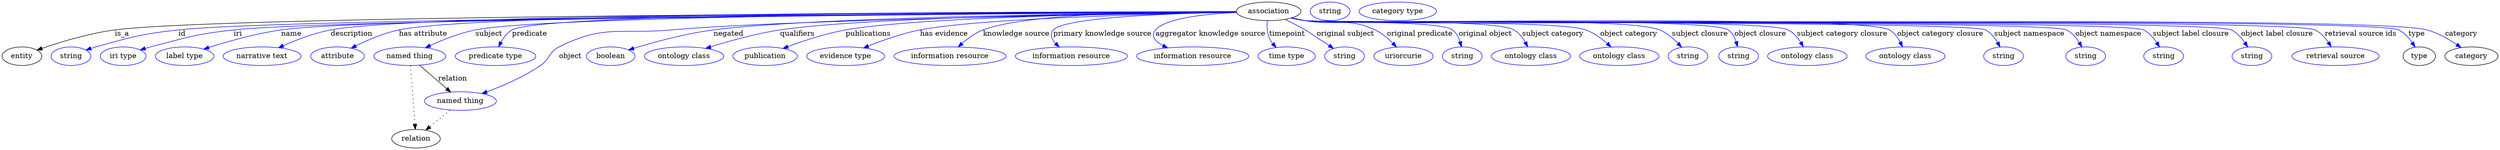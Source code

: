 digraph {
	graph [bb="0,0,4830.7,283"];
	node [label="\N"];
	association	[height=0.5,
		label=association,
		pos="2450.3,265",
		width=1.7332];
	entity	[height=0.5,
		pos="38.347,178",
		width=1.0652];
	association -> entity	[label=is_a,
		lp="232.35,221.5",
		pos="e,67.441,189.82 2387.9,263.88 2049,263.08 438.22,257.82 218.35,229 168.52,222.47 113.08,205.53 77.063,193.17"];
	id	[color=blue,
		height=0.5,
		label=string,
		pos="133.35,178",
		width=1.0652];
	association -> id	[color=blue,
		label=id,
		lp="348.35,221.5",
		pos="e,162.33,189.98 2387.9,263.66 2060.4,261.78 548.87,251.92 341.35,229 269.18,221.03 251.29,215.5 181.35,196 178.24,195.13 175.04,\
194.17 171.84,193.15",
		style=solid];
	iri	[color=blue,
		height=0.5,
		label="iri type",
		pos="234.35,178",
		width=1.2277];
	association -> iri	[color=blue,
		label=iri,
		lp="455.35,221.5",
		pos="e,267.26,190.16 2387.9,263.6 2070.6,261.48 643.79,250.78 447.35,229 375.18,221 357.57,214.45 287.35,196 283.97,195.11 280.5,194.14 \
277.02,193.12",
		style=solid];
	name	[color=blue,
		height=0.5,
		label="label type",
		pos="353.35,178",
		width=1.5707];
	association -> name	[color=blue,
		label=name,
		lp="559.35,221.5",
		pos="e,390.2,191.77 2388,263.76 2079.7,262.47 725.5,255.32 539.35,229 490.87,222.15 437,206.78 399.77,194.87",
		style=solid];
	description	[color=blue,
		height=0.5,
		label="narrative text",
		pos="503.35,178",
		width=2.0943];
	association -> description	[color=blue,
		label=description,
		lp="675.85,221.5",
		pos="e,534.72,194.4 2387.6,264.06 2088,264.18 809.99,262.71 635.35,229 603.66,222.88 569.65,209.83 544.09,198.6",
		style=solid];
	"has attribute"	[color=blue,
		height=0.5,
		label=attribute,
		pos="648.35,178",
		width=1.4443];
	association -> "has attribute"	[color=blue,
		label="has attribute",
		lp="814.35,221.5",
		pos="e,674.81,193.55 2387.9,264.09 2102.4,264.3 927.88,263.1 767.35,229 738.06,222.78 706.94,209.44 683.86,198.1",
		style=solid];
	subject	[color=blue,
		height=0.5,
		label="named thing",
		pos="788.35,178",
		width=1.9318];
	association -> subject	[color=blue,
		label=subject,
		lp="941.35,221.5",
		pos="e,818.47,194.37 2387.7,263.87 2117.7,263.13 1061,258.37 915.35,229 884.89,222.86 852.33,209.9 827.79,198.71",
		style=solid];
	predicate	[color=blue,
		height=0.5,
		label="predicate type",
		pos="954.35,178",
		width=2.1665];
	association -> predicate	[color=blue,
		label=predicate,
		lp="1020.3,221.5",
		pos="e,960.36,196.14 2387.6,264.14 2115.5,264.52 1048.2,263.8 986.35,229 976.92,223.69 969.84,214.33 964.77,205.13",
		style=solid];
	object	[color=blue,
		height=0.5,
		label="named thing",
		pos="886.35,91",
		width=1.9318];
	association -> object	[color=blue,
		label=object,
		lp="1099.3,178",
		pos="e,927.99,105.47 2388.2,263.11 2180.1,259.97 1509.6,248.55 1294.3,229 1197.2,220.17 1164.4,240.02 1077.3,196 1057.2,185.79 1060,172.77 \
1041.3,160 1009.2,138.07 968.92,120.64 937.45,108.92",
		style=solid];
	negated	[color=blue,
		height=0.5,
		label=boolean,
		pos="1177.3,178",
		width=1.2999];
	association -> negated	[color=blue,
		label=negated,
		lp="1404.3,221.5",
		pos="e,1211.9,190.37 2388,263.56 2189.4,261.91 1573.1,254.79 1375.3,229 1321.5,221.98 1261.3,205.49 1221.6,193.36",
		style=solid];
	qualifiers	[color=blue,
		height=0.5,
		label="ontology class",
		pos="1318.3,178",
		width=2.1304];
	association -> qualifiers	[color=blue,
		label=qualifiers,
		lp="1537.8,221.5",
		pos="e,1360.2,193.18 2387.9,263.53 2205.4,261.85 1675.5,254.83 1504.3,229 1458.1,222.01 1406.8,207.72 1369.8,196.19",
		style=solid];
	publications	[color=blue,
		height=0.5,
		label=publication,
		pos="1475.3,178",
		width=1.7332];
	association -> publications	[color=blue,
		label=publications,
		lp="1675.3,221.5",
		pos="e,1510,193.06 2388.1,263.49 2222.9,261.79 1776.4,254.87 1631.3,229 1592.7,222.11 1550.4,208.11 1519.6,196.67",
		style=solid];
	"has evidence"	[color=blue,
		height=0.5,
		label="evidence type",
		pos="1631.3,178",
		width=2.0943];
	association -> "has evidence"	[color=blue,
		label="has evidence",
		lp="1821.8,221.5",
		pos="e,1665.8,194.06 2388.2,263.01 2244.2,260.37 1891.6,251.72 1775.3,229 1740.8,222.26 1703.4,209.05 1675.3,197.9",
		style=solid];
	"knowledge source"	[color=blue,
		height=0.5,
		label="information resource",
		pos="1833.3,178",
		width=3.015];
	association -> "knowledge source"	[color=blue,
		label="knowledge source",
		lp="1961.8,221.5",
		pos="e,1849.2,195.93 2387.5,264.66 2262.1,265.21 1985.4,262.45 1897.3,229 1882.4,223.32 1868.1,212.85 1856.9,202.96",
		style=solid];
	"primary knowledge source"	[color=blue,
		height=0.5,
		label="information resource",
		pos="2068.3,178",
		width=3.015];
	association -> "primary knowledge source"	[color=blue,
		label="primary knowledge source",
		lp="2128.3,221.5",
		pos="e,2045,195.58 2387.9,263.32 2277.4,261.45 2056.8,254.54 2033.3,229 2026,221.04 2030.1,211.47 2037.7,202.85",
		style=solid];
	"aggregator knowledge source"	[color=blue,
		height=0.5,
		label="information resource",
		pos="2303.3,178",
		width=3.015];
	association -> "aggregator knowledge source"	[color=blue,
		label="aggregator knowledge source",
		lp="2337.8,221.5",
		pos="e,2254.9,194.15 2388.4,262.76 2330.9,260.15 2251.2,252.29 2231.3,229 2221.3,217.19 2230.7,206.86 2245.6,198.69",
		style=solid];
	timepoint	[color=blue,
		height=0.5,
		label="time type",
		pos="2485.3,178",
		width=1.5346];
	association -> timepoint	[color=blue,
		label=timepoint,
		lp="2486.3,221.5",
		pos="e,2465.1,194.83 2447.6,246.69 2446.8,236.76 2447.1,224.26 2451.3,214 2453,209.95 2455.4,206.11 2458.2,202.56",
		style=solid];
	"original subject"	[color=blue,
		height=0.5,
		label=string,
		pos="2597.3,178",
		width=1.0652];
	association -> "original subject"	[color=blue,
		label="original subject",
		lp="2599.3,221.5",
		pos="e,2575.9,193.16 2482.2,249.32 2494.6,243.35 2508.8,236.17 2521.3,229 2522.6,228.29 2546.6,212.48 2567.3,198.82",
		style=solid];
	"original predicate"	[color=blue,
		height=0.5,
		label=uriorcurie,
		pos="2711.3,178",
		width=1.5887];
	association -> "original predicate"	[color=blue,
		label="original predicate",
		lp="2742.8,221.5",
		pos="e,2697.8,195.8 2495.9,252.53 2504.7,250.53 2513.8,248.59 2522.3,247 2581.4,236.08 2601.9,254.36 2656.3,229 2669.3,222.98 2681.3,\
212.85 2690.8,203.27",
		style=solid];
	"original object"	[color=blue,
		height=0.5,
		label=string,
		pos="2825.3,178",
		width=1.0652];
	association -> "original object"	[color=blue,
		label="original object",
		lp="2869.8,221.5",
		pos="e,2823.5,196.23 2494.7,252.3 2503.8,250.25 2513.3,248.34 2522.3,247 2553.6,242.35 2780.9,247.77 2806.3,229 2813.8,223.53 2818.3,\
214.8 2821,206.14",
		style=solid];
	"subject category"	[color=blue,
		height=0.5,
		label="ontology class",
		pos="2958.3,178",
		width=2.1304];
	association -> "subject category"	[color=blue,
		label="subject category",
		lp="3000.8,221.5",
		pos="e,2952,196.07 2494.7,252.17 2503.8,250.12 2513.3,248.26 2522.3,247 2566.7,240.82 2886.4,251.12 2925.3,229 2934.8,223.61 2942.1,214.23 \
2947.4,205.04",
		style=solid];
	"object category"	[color=blue,
		height=0.5,
		label="ontology class",
		pos="3129.3,178",
		width=2.1304];
	association -> "object category"	[color=blue,
		label="object category",
		lp="3147.8,221.5",
		pos="e,3113.5,195.85 2494.3,252.17 2503.5,250.1 2513.2,248.22 2522.3,247 2582.1,239.04 3007.6,249.35 3064.3,229 3079.8,223.45 3094.5,\
212.75 3106.1,202.67",
		style=solid];
	"subject closure"	[color=blue,
		height=0.5,
		label=string,
		pos="3262.3,178",
		width=1.0652];
	association -> "subject closure"	[color=blue,
		label="subject closure",
		lp="3285.8,221.5",
		pos="e,3249.9,195.36 2494.3,252.12 2503.5,250.06 2513.2,248.19 2522.3,247 2597.9,237.2 3136.7,257.39 3207.3,229 3221.1,223.48 3233.6,\
212.86 3243.1,202.83",
		style=solid];
	"object closure"	[color=blue,
		height=0.5,
		label=string,
		pos="3360.3,178",
		width=1.0652];
	association -> "object closure"	[color=blue,
		label="object closure",
		lp="3402.3,221.5",
		pos="e,3358.3,196.39 2494.2,252.09 2503.5,250.03 2513.2,248.17 2522.3,247 2567.4,241.25 3303,254.9 3340.3,229 3348.1,223.66 3352.8,214.83 \
3355.7,206.07",
		style=solid];
	"subject category closure"	[color=blue,
		height=0.5,
		label="ontology class",
		pos="3493.3,178",
		width=2.1304];
	association -> "subject category closure"	[color=blue,
		label="subject category closure",
		lp="3560.8,221.5",
		pos="e,3485.7,196.22 2494.2,252.07 2503.5,250.01 2513.2,248.16 2522.3,247 2573.8,240.5 3410.2,252.8 3456.3,229 3466.5,223.75 3474.6,214.26 \
3480.6,204.95",
		style=solid];
	"object category closure"	[color=blue,
		height=0.5,
		label="ontology class",
		pos="3683.3,178",
		width=2.1304];
	association -> "object category closure"	[color=blue,
		label="object category closure",
		lp="3750.8,221.5",
		pos="e,3677.7,196.15 2494.2,252.05 2503.5,249.99 2513.2,248.14 2522.3,247 2584.7,239.24 3597.7,259.97 3652.3,229 3661.6,223.76 3668.4,\
214.54 3673.3,205.43",
		style=solid];
	"subject namespace"	[color=blue,
		height=0.5,
		label=string,
		pos="3873.3,178",
		width=1.0652];
	association -> "subject namespace"	[color=blue,
		label="subject namespace",
		lp="3923.3,221.5",
		pos="e,3866.6,195.73 2494.2,252.03 2503.5,249.97 2513.2,248.13 2522.3,247 2558.6,242.52 3806,246.1 3838.3,229 3848.4,223.67 3856.2,213.98 \
3861.9,204.55",
		style=solid];
	"object namespace"	[color=blue,
		height=0.5,
		label=string,
		pos="4032.3,178",
		width=1.0652];
	association -> "object namespace"	[color=blue,
		label="object namespace",
		lp="4076.3,221.5",
		pos="e,4025,195.76 2494.2,252.02 2503.5,249.96 2513.2,248.13 2522.3,247 2563,242.02 3958.9,247.64 3995.3,229 4005.7,223.71 4013.9,214.03 \
4019.9,204.59",
		style=solid];
	"subject label closure"	[color=blue,
		height=0.5,
		label=string,
		pos="4183.3,178",
		width=1.0652];
	association -> "subject label closure"	[color=blue,
		label="subject label closure",
		lp="4236.3,221.5",
		pos="e,4175.4,195.79 2494.2,252.01 2503.5,249.96 2513.2,248.12 2522.3,247 2567.1,241.54 4104,248.99 4144.3,229 4155.1,223.69 4163.7,213.87 \
4170.1,204.33",
		style=solid];
	"object label closure"	[color=blue,
		height=0.5,
		label=string,
		pos="4354.3,178",
		width=1.0652];
	association -> "object label closure"	[color=blue,
		label="object label closure",
		lp="4402.8,221.5",
		pos="e,4346.1,195.8 2493.9,252.09 2503.2,250 2513,248.13 2522.3,247 2571.8,240.99 4269.6,250.79 4314.3,229 4325.2,223.71 4334.1,213.9 \
4340.7,204.35",
		style=solid];
	"retrieval source ids"	[color=blue,
		height=0.5,
		label="retrieval source",
		pos="4516.3,178",
		width=2.347];
	association -> "retrieval source ids"	[color=blue,
		label="retrieval source ids",
		lp="4564.8,221.5",
		pos="e,4507.8,196.3 2493.9,252.09 2503.2,249.99 2513,248.13 2522.3,247 2576.2,240.47 4427.5,252.74 4476.3,229 4487.1,223.79 4495.8,214.18 \
4502.4,204.76",
		style=solid];
	type	[height=0.5,
		pos="4678.3,178",
		width=0.86659];
	association -> type	[color=blue,
		label=type,
		lp="4673.3,221.5",
		pos="e,4670.1,195.81 2493.9,252.08 2503.2,249.99 2513,248.12 2522.3,247 2580.7,239.95 4585.5,254.69 4638.3,229 4649.2,223.72 4658.1,213.9 \
4664.7,204.36",
		style=solid];
	category	[height=0.5,
		pos="4779.3,178",
		width=1.4263];
	association -> category	[color=blue,
		label=category,
		lp="4759.8,221.5",
		pos="e,4759.2,194.83 2493.9,252.08 2503.2,249.99 2513,248.12 2522.3,247 2642.1,232.55 4577,260.88 4693.3,229 4714,223.34 4734.8,211.43 \
4750.8,200.65",
		style=solid];
	subject -> object	[label=relation,
		lp="871.35,134.5",
		pos="e,867.51,108.34 807.24,160.61 822.16,147.68 843.14,129.47 859.75,115.07"];
	relation	[height=0.5,
		pos="800.35,18",
		width=1.2999];
	subject -> relation	[pos="e,799.04,36.188 789.65,159.79 791.73,132.48 795.79,78.994 798.27,46.38",
		style=dotted];
	object -> relation	[pos="e,819.3,34.647 866.4,73.533 854.76,63.922 839.92,51.669 827.25,41.213",
		style=dotted];
	association_type	[color=blue,
		height=0.5,
		label=string,
		pos="2569.3,265",
		width=1.0652];
	association_category	[color=blue,
		height=0.5,
		label="category type",
		pos="2700.3,265",
		width=2.0762];
}
